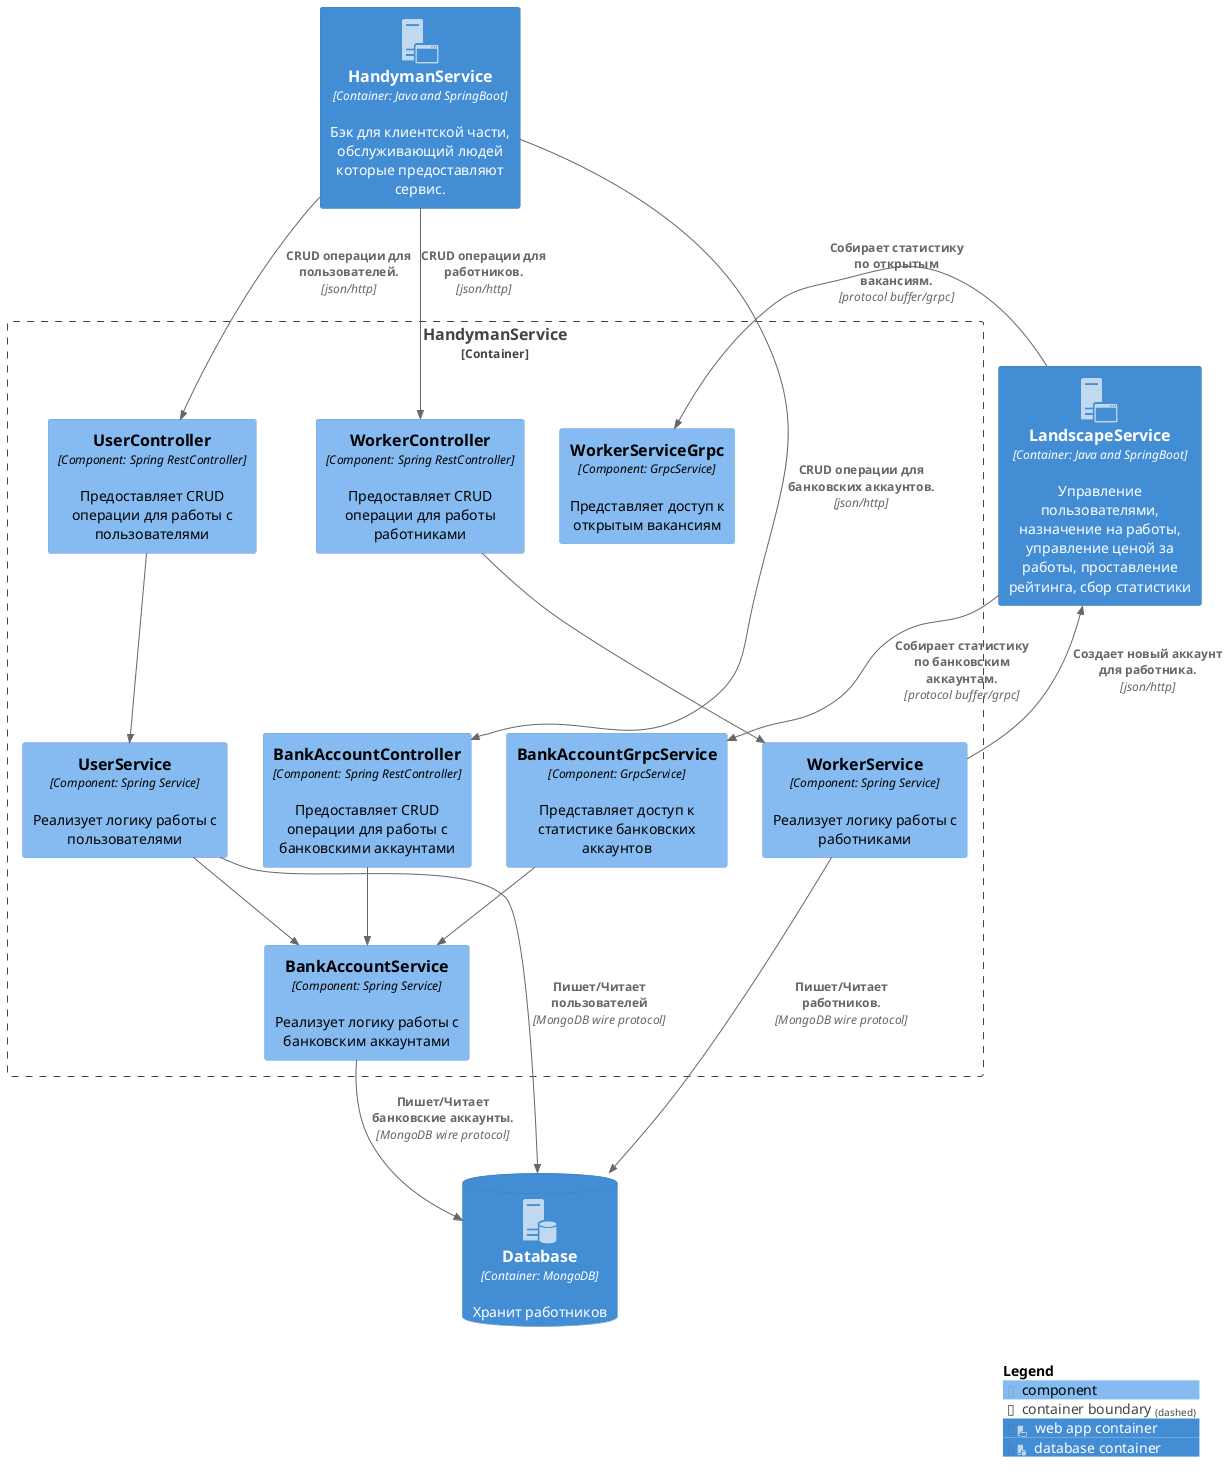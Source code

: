 @startuml Component
!include <C4/C4_Component>

!include <office/Servers/database_server>
!include <office/Servers/application_server>

AddContainerTag("webApp", $sprite="application_server", $legendText="web app container")
AddContainerTag("db", $sprite="database_server", $legendText="database container")

/'Services containers'/
Container(handyman_service, "HandymanService", "Container: Java and SpringBoot", "Бэк для клиентской части, обслуживающий людей которые предоставляют сервис.", $tags="webApp")
Container(landscape_service, "LandscapeService", "Container: Java and SpringBoot", "Управление пользователями, назначение на работы, управление ценой за работы, проставление рейтинга, сбор статистики", $tags="webApp")

/'Create databases containers'/
ContainerDb(mongo, "Database", "Container: MongoDB", "Хранит работников", $tags="db")

/'Create Handyman Service boundary'/
Container_Boundary(handyman, "HandymanService") {
    Component(bank_account_controller, "BankAccountController", "Component: Spring RestController", "Предоставляет CRUD операции для работы с банковскими аккаунтами")
    Component(bank_account_service, "BankAccountService", "Component: Spring Service", "Реализует логику работы с банковским аккаунтами")
    Component(bank_account_grpc_service, "BankAccountGrpcService", "Component: GrpcService", "Представляет доступ к статистике банковских аккаунтов")
    Component(user_controller, "UserController", "Component: Spring RestController", "Предоставляет CRUD операции для работы с пользователями")
    Component(user_service, "UserService", "Component: Spring Service", "Реализует логику работы с пользователями")
    Component(worker_controller, "WorkerController", "Component: Spring RestController", "Предоставляет CRUD операции для работы работниками")
    Component(worker_service, "WorkerService", "Component: Spring Service", "Реализует логику работы с работниками")
    Component(worker_service_grpc, "WorkerServiceGrpc", "Component: GrpcService", "Представляет доступ к открытым вакансиям")
}

/'Create relations between service and controllers'/
Rel(handyman_service, bank_account_controller, "CRUD операции для банковских аккаунтов.", "json/http")
Rel(handyman_service, user_controller, "CRUD операции для пользователей.", "json/http")
Rel(handyman_service, worker_controller, "CRUD операции для работников.", "json/http")

/'Create relations between controllers and services'/
Rel(bank_account_controller, bank_account_service, " ")
Rel(user_controller, user_service, " ")
Rel(worker_controller, worker_service, " ")

/'Create relations between services'/
Rel(user_service, bank_account_service, " ")

/'Create relations between grpc services and services'/
Rel(bank_account_grpc_service, bank_account_service, " ")

/'Create relations between services and databases'/
Rel(bank_account_service, mongo, "Пишет/Читает банковские аккаунты.", "MongoDB wire protocol")
Rel(user_service, mongo, "Пишет/Читает пользователей", "MongoDB wire protocol")
Rel(worker_service, mongo, "Пишет/Читает работников.", "MongoDB wire protocol")

/'Create relations between grpc client and grpc service'/
Rel(landscape_service, bank_account_grpc_service, "Собирает статистику по банковским аккаунтам.", "protocol buffer/grpc")
Rel(landscape_service, worker_service_grpc, "Собирает статистику по открытым вакансиям.", "protocol buffer/grpc")
Rel(worker_service, landscape_service, "Создает новый аккаунт для работника.", "json/http")

SHOW_LEGEND()

@enduml
